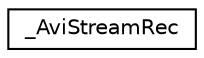 digraph G
{
  edge [fontname="Helvetica",fontsize="10",labelfontname="Helvetica",labelfontsize="10"];
  node [fontname="Helvetica",fontsize="10",shape=record];
  rankdir=LR;
  Node1 [label="_AviStreamRec",height=0.2,width=0.4,color="black", fillcolor="white", style="filled",URL="$db/da5/struct__AviStreamRec.html"];
}
